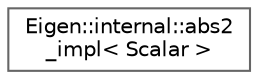 digraph "类继承关系图"
{
 // LATEX_PDF_SIZE
  bgcolor="transparent";
  edge [fontname=Helvetica,fontsize=10,labelfontname=Helvetica,labelfontsize=10];
  node [fontname=Helvetica,fontsize=10,shape=box,height=0.2,width=0.4];
  rankdir="LR";
  Node0 [id="Node000000",label="Eigen::internal::abs2\l_impl\< Scalar \>",height=0.2,width=0.4,color="grey40", fillcolor="white", style="filled",URL="$struct_eigen_1_1internal_1_1abs2__impl.html",tooltip=" "];
}
